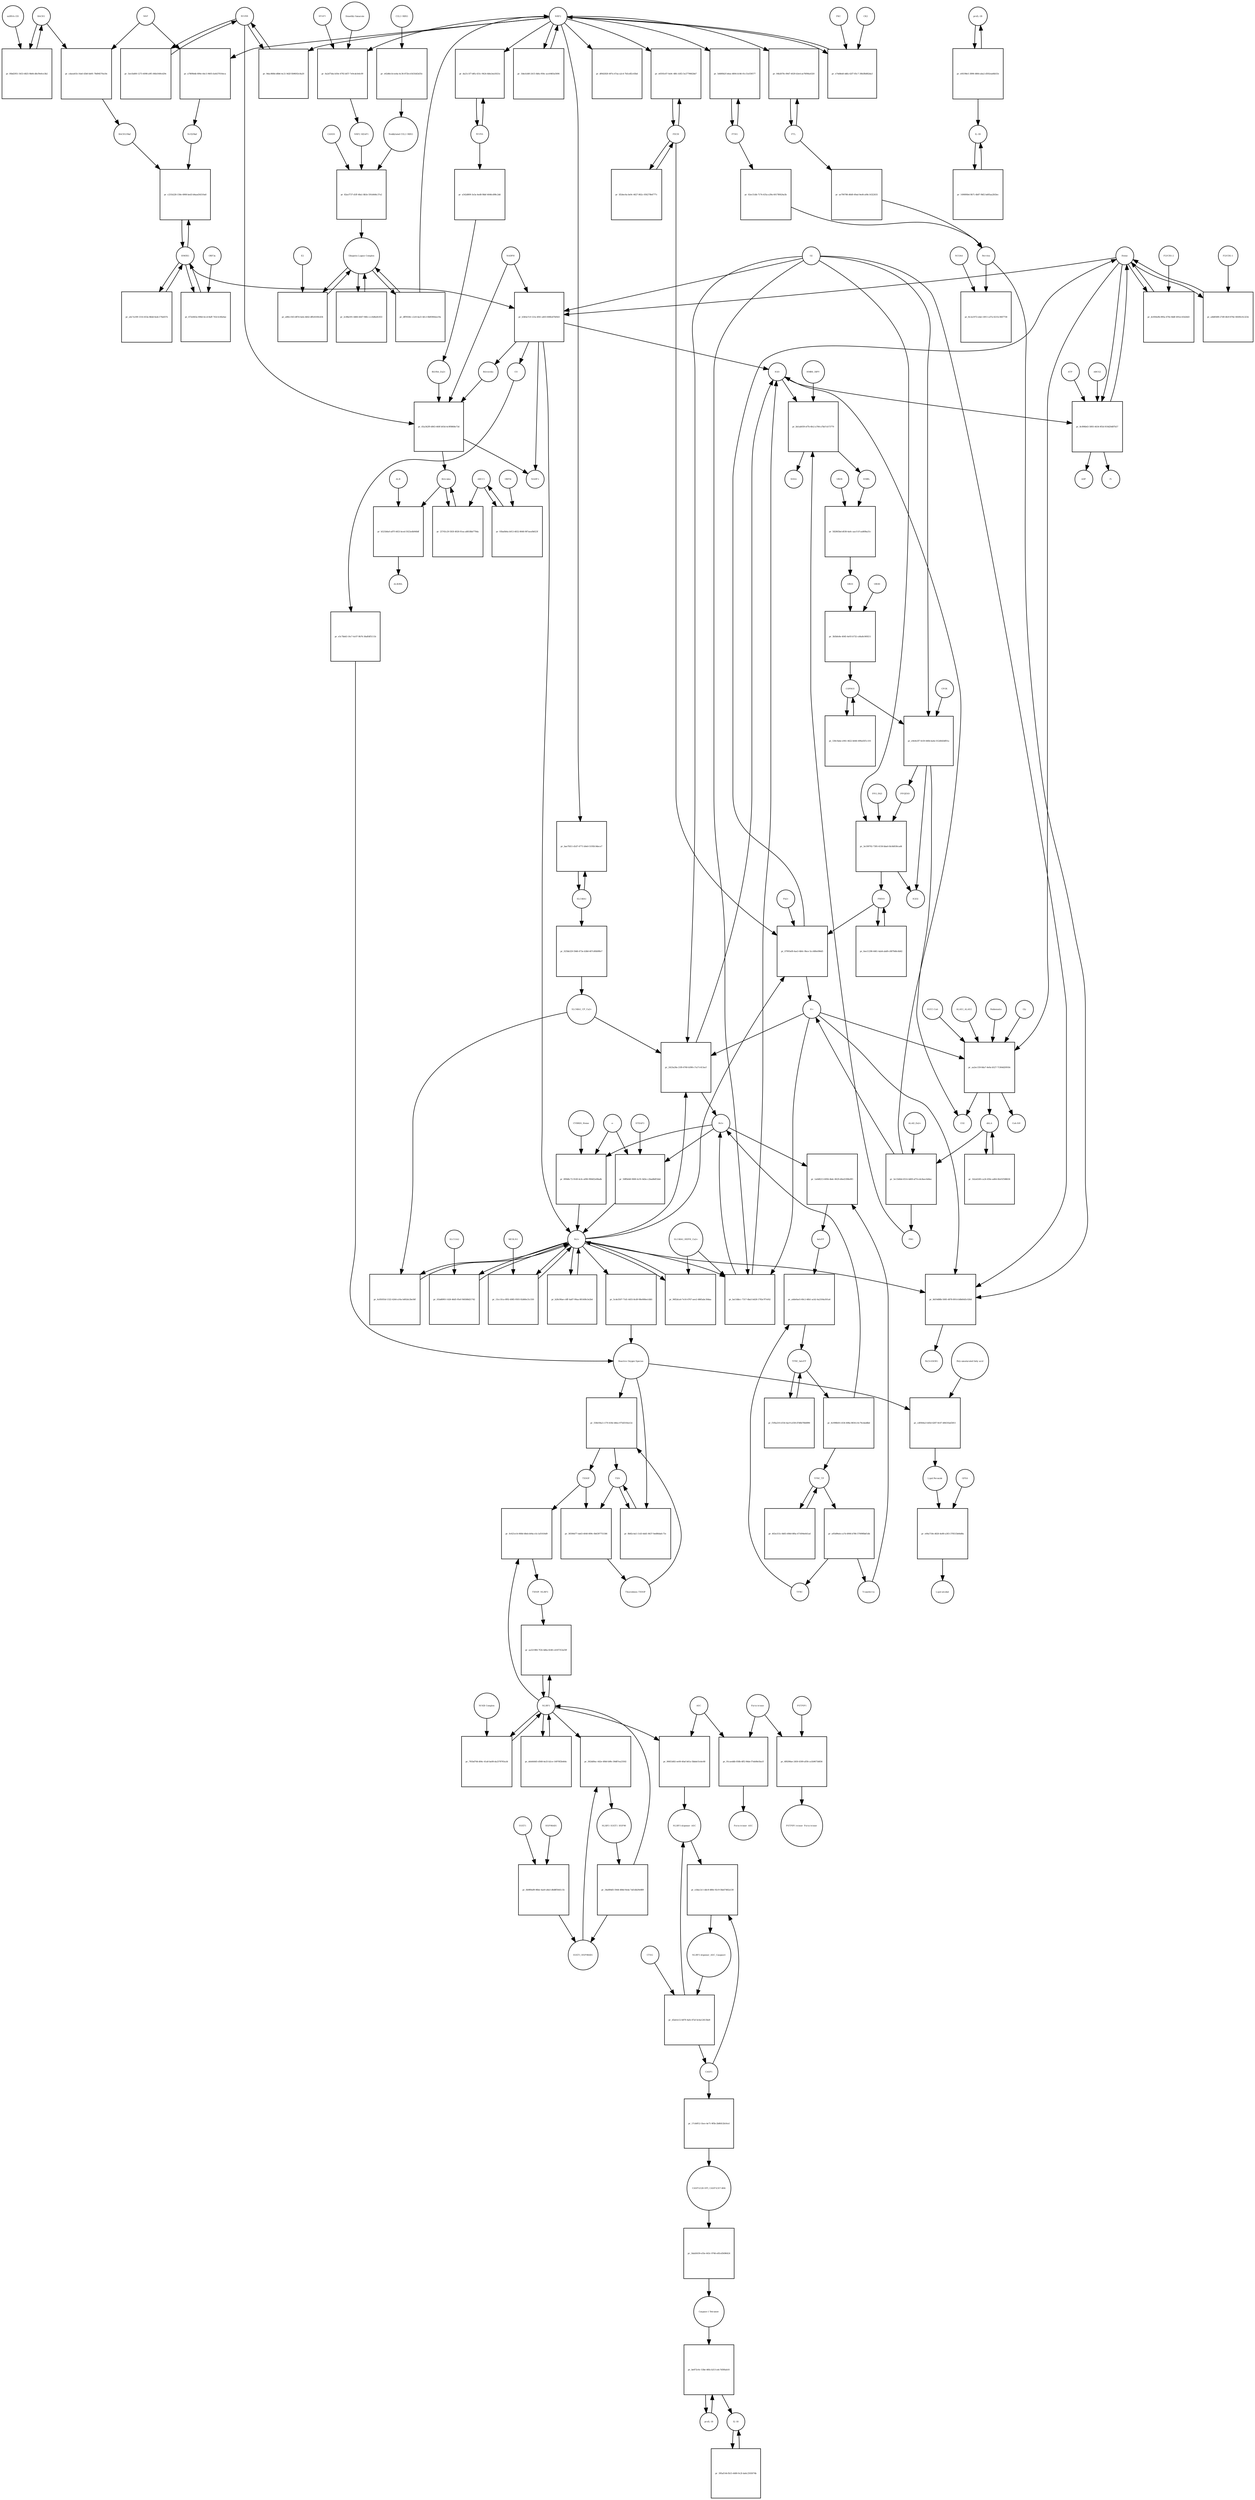 strict digraph  {
Heme [annotation="urn_miriam_obo.chebi_CHEBI%3A30413", bipartite=0, cls="simple chemical", fontsize=4, label=Heme, shape=circle];
"pr_b3b5a7c0-121a-4f41-a403-606fa67bf443" [annotation="", bipartite=1, cls=process, fontsize=4, label="pr_b3b5a7c0-121a-4f41-a403-606fa67bf443", shape=square];
Biliverdin [annotation="urn_miriam_obo.chebi_CHEBI%3A17033", bipartite=0, cls="simple chemical", fontsize=4, label=Biliverdin, shape=circle];
HMOX1 [annotation="", bipartite=0, cls=macromolecule, fontsize=4, label=HMOX1, shape=circle];
O2 [annotation="urn_miriam_obo.chebi_CHEBI%3A15379", bipartite=0, cls="simple chemical", fontsize=4, label=O2, shape=circle];
NADPH [annotation="urn_miriam_obo.chebi_CHEBI%3A16474", bipartite=0, cls="simple chemical", fontsize=4, label=NADPH, shape=circle];
H2O [annotation="urn_miriam_obo.chebi_CHEBI%3A15377", bipartite=0, cls="simple chemical", fontsize=4, label=H2O, shape=circle];
"Fe2+" [annotation="urn_miriam_obo.chebi_CHEBI%3A29033", bipartite=0, cls="simple chemical", fontsize=4, label="Fe2+", shape=circle];
"NADP+" [annotation="urn_miriam_obo.chebi_CHEBI%3A18009", bipartite=0, cls="simple chemical", fontsize=4, label="NADP+", shape=circle];
CO [annotation="urn_miriam_obo.chebi_CHEBI%3A17245", bipartite=0, cls="simple chemical", fontsize=4, label=CO, shape=circle];
"pr_dc850a9b-895a-470e-8ddf-491ec41b2b43" [annotation="", bipartite=1, cls=process, fontsize=4, label="pr_dc850a9b-895a-470e-8ddf-491ec41b2b43", shape=square];
"FLVCR1-2" [annotation=urn_miriam_uniprot_Q9Y5Y0, bipartite=0, cls=macromolecule, fontsize=4, label="FLVCR1-2", shape=circle];
"pr_65a342f9-d063-460f-b93d-4c9f0868e73d" [annotation="", bipartite=1, cls=process, fontsize=4, label="pr_65a342f9-d063-460f-b93d-4c9f0868e73d", shape=square];
Bilirubin [annotation="urn_miriam_obo.chebi_CHEBI%3A16990", bipartite=0, cls="simple chemical", fontsize=4, label=Bilirubin, shape=circle];
BLVRB [annotation=urn_miriam_uniprot_P30043, bipartite=0, cls=macromolecule, fontsize=4, label=BLVRB, shape=circle];
"BLVRA_Zn2+" [annotation="urn_miriam_obo.chebi_CHEBI%3A29805|urn_miriam_uniprot_P53004", bipartite=0, cls=complex, fontsize=4, label="BLVRA_Zn2+", shape=circle];
"pr_25745c29-583f-4928-91ea-a8818bb779da" [annotation="", bipartite=1, cls=process, fontsize=4, label="pr_25745c29-583f-4928-91ea-a8818bb779da", shape=square];
ABCC1 [annotation="", bipartite=0, cls=macromolecule, fontsize=4, label=ABCC1, shape=circle];
"pr_b521b8a0-a87f-4453-bced-5023a4b948df" [annotation="", bipartite=1, cls=process, fontsize=4, label="pr_b521b8a0-a87f-4453-bced-5023a4b948df", shape=square];
ALB [annotation=urn_miriam_uniprot_P02768, bipartite=0, cls=macromolecule, fontsize=4, label=ALB, shape=circle];
"ALB/BIL" [annotation="urn_miriam_uniprot_P02768|urn_miriam_obo.chebi_CHEBI%3A16990", bipartite=0, cls=complex, fontsize=4, label="ALB/BIL", shape=circle];
NRF2 [annotation="", bipartite=0, cls=macromolecule, fontsize=4, label=NRF2, shape=circle];
"pr_a7809b4b-690e-44c5-9405-fa4437016eca" [annotation="", bipartite=1, cls=process, fontsize=4, label="pr_a7809b4b-690e-44c5-9405-fa4437016eca", shape=square];
MAF [annotation=urn_miriam_uniprot_O75444, bipartite=0, cls=macromolecule, fontsize=4, label=MAF, shape=circle];
"Nrf2/Maf" [annotation="", bipartite=0, cls=complex, fontsize=4, label="Nrf2/Maf", shape=circle];
"pr_cdaea61b-16a6-43b0-bb91-78d94570a18c" [annotation="", bipartite=1, cls=process, fontsize=4, label="pr_cdaea61b-16a6-43b0-bb91-78d94570a18c", shape=square];
BACH1 [annotation=urn_miriam_uniprot_O14867, bipartite=0, cls=macromolecule, fontsize=4, label=BACH1, shape=circle];
"BACH1/Maf" [annotation="", bipartite=0, cls=complex, fontsize=4, label="BACH1/Maf", shape=circle];
"pr_f6bd2951-5453-4825-9b84-d8cf9e0ce3b2" [annotation="", bipartite=1, cls=process, fontsize=4, label="pr_f6bd2951-5453-4825-9b84-d8cf9e0ce3b2", shape=square];
"miRNA-155" [annotation=urn_miriam_ncbigene_406947, bipartite=0, cls="nucleic acid feature", fontsize=4, label="miRNA-155", shape=circle];
"pr_c231b228-158e-4908-bed3-b6aad34310a8" [annotation="", bipartite=1, cls=process, fontsize=4, label="pr_c231b228-158e-4908-bed3-b6aad34310a8", shape=square];
PRIN9 [annotation="urn_miriam_obo.chebi_CHEBI%3A15430", bipartite=0, cls="simple chemical", fontsize=4, label=PRIN9, shape=circle];
"pr_07993ef8-4ae3-4b0c-9bce-5cc480e096d5" [annotation="", bipartite=1, cls=process, fontsize=4, label="pr_07993ef8-4ae3-4b0c-9bce-5cc480e096d5", shape=square];
FECH [annotation=urn_miriam_uniprot_P22830, bipartite=0, cls=macromolecule, fontsize=4, label=FECH, shape=circle];
"Pb2+" [annotation="urn_miriam_obo.chebi_CHEBI%3A27889", bipartite=0, cls="simple chemical", fontsize=4, label="Pb2+", shape=circle];
"H+" [annotation="urn_miriam_obo.chebi_CHEBI%3A15378", bipartite=0, cls="simple chemical", fontsize=4, label="H+", shape=circle];
"SUCC-CoA" [annotation="urn_miriam_obo.chebi_CHEBI%3A57292", bipartite=0, cls="simple chemical", fontsize=4, label="SUCC-CoA", shape=circle];
"pr_aa2ec159-8da7-4e0a-b527-71364d20918c" [annotation="", bipartite=1, cls=process, fontsize=4, label="pr_aa2ec159-8da7-4e0a-b527-71364d20918c", shape=square];
dALA [annotation="urn_miriam_obo.chebi_CHEBI%3A356416", bipartite=0, cls="simple chemical", fontsize=4, label=dALA, shape=circle];
ALAS1_ALAS2 [annotation="urn_miriam_uniprot_P13196|urn_miriam_uniprot_P22557", bipartite=0, cls=complex, fontsize=4, label=ALAS1_ALAS2, shape=circle];
Panhematin [annotation="urn_miriam_obo.chebi_CHEBI%3A50385", bipartite=0, cls="simple chemical", fontsize=4, label=Panhematin, shape=circle];
Gly [annotation="urn_miriam_obo.chebi_CHEBI%3A57305", bipartite=0, cls="simple chemical", fontsize=4, label=Gly, shape=circle];
"CoA-SH" [annotation="urn_miriam_obo.chebi_CHEBI%3A15346", bipartite=0, cls="simple chemical", fontsize=4, label="CoA-SH", shape=circle];
CO2 [annotation="urn_miriam_obo.chebi_CHEBI%3A16526", bipartite=0, cls="simple chemical", fontsize=4, label=CO2, shape=circle];
"pr_6a2d75da-b50e-4792-bf57-7e9cdcfe6c09" [annotation="", bipartite=1, cls=process, fontsize=4, label="pr_6a2d75da-b50e-4792-bf57-7e9cdcfe6c09", shape=square];
KEAP1 [annotation=urn_miriam_uniprot_Q14145, bipartite=0, cls=macromolecule, fontsize=4, label=KEAP1, shape=circle];
NRF2_KEAP1 [annotation="urn_miriam_uniprot_Q14145|urn_miriam_uniprot_Q16236", bipartite=0, cls=complex, fontsize=4, label=NRF2_KEAP1, shape=circle];
"Dimethly fumarate" [annotation="urn_miriam_obo.chebi_CHEBI%3A76004", bipartite=0, cls="simple chemical", fontsize=4, label="Dimethly fumarate", shape=circle];
"Ubiquitin Ligase Complex" [annotation="urn_miriam_uniprot_Q14145|urn_miriam_uniprot_Q15843|urn_miriam_uniprot_Q13618|urn_miriam_uniprot_P62877|urn_miriam_uniprot_Q16236|urn_miriam_uniprot_P0CG48|urn_miriam_pubmed_19940261|urn_miriam_interpro_IPR000608", bipartite=0, cls=complex, fontsize=4, label="Ubiquitin Ligase Complex", shape=circle];
"pr_2c88a591-4466-4447-94fe-ccc6d6a9c653" [annotation="", bipartite=1, cls=process, fontsize=4, label="pr_2c88a591-4466-4447-94fe-ccc6d6a9c653", shape=square];
"pr_3e11b6b4-6514-4d69-af74-e4c8aec6d4ec" [annotation="", bipartite=1, cls=process, fontsize=4, label="pr_3e11b6b4-6514-4d69-af74-e4c8aec6d4ec", shape=square];
PBG [annotation="urn_miriam_obo.chebi_CHEBI%3A58126", bipartite=0, cls="simple chemical", fontsize=4, label=PBG, shape=circle];
"ALAD_Zn2+" [annotation="urn_miriam_uniprot_P13716|urn_miriam_obo.chebi_CHEBI%3A29105", bipartite=0, cls=complex, fontsize=4, label="ALAD_Zn2+", shape=circle];
"pr_bb1ab939-ef7b-4fe2-a784-a7bb7cb73779" [annotation="", bipartite=1, cls=process, fontsize=4, label="pr_bb1ab939-ef7b-4fe2-a784-a7bb7cb73779", shape=square];
HMBL [annotation="urn_miriam_obo.chebi_CHEBI%3A57845", bipartite=0, cls="simple chemical", fontsize=4, label=HMBL, shape=circle];
HMBS_DIPY [annotation="urn_miriam_obo.chebi_CHEBI%3A36319|urn_miriam_uniprot_P08397", bipartite=0, cls=complex, fontsize=4, label=HMBS_DIPY, shape=circle];
"NH4+" [annotation="urn_miriam_obo.chebi_CHEBI%3A28938", bipartite=0, cls="simple chemical", fontsize=4, label="NH4+", shape=circle];
"pr_582865bd-d038-4a0c-aacf-b7cad49ba31c" [annotation="", bipartite=1, cls=process, fontsize=4, label="pr_582865bd-d038-4a0c-aacf-b7cad49ba31c", shape=square];
URO3 [annotation="urn_miriam_obo.chebi_CHEBI%3A15437", bipartite=0, cls="simple chemical", fontsize=4, label=URO3, shape=circle];
UROS [annotation=urn_miriam_uniprot_P10746, bipartite=0, cls=macromolecule, fontsize=4, label=UROS, shape=circle];
"pr_3b5bfe8e-4045-4e93-b732-cd4a8c069211" [annotation="", bipartite=1, cls=process, fontsize=4, label="pr_3b5bfe8e-4045-4e93-b732-cd4a8c069211", shape=square];
COPRO3 [annotation="urn_miriam_obo.chebi_CHEBI%3A15439", bipartite=0, cls="simple chemical", fontsize=4, label=COPRO3, shape=circle];
UROD [annotation=urn_miriam_uniprot_P06132, bipartite=0, cls=macromolecule, fontsize=4, label=UROD, shape=circle];
"pr_e9e0e3f7-fe59-440b-ba4e-012d0d3df01a" [annotation="", bipartite=1, cls=process, fontsize=4, label="pr_e9e0e3f7-fe59-440b-ba4e-012d0d3df01a", shape=square];
PPGEN9 [annotation="urn_miriam_obo.chebi_CHEBI%3A15435", bipartite=0, cls="simple chemical", fontsize=4, label=PPGEN9, shape=circle];
CPOX [annotation=urn_miriam_uniprot_P36551, bipartite=0, cls=macromolecule, fontsize=4, label=CPOX, shape=circle];
H2O2 [annotation="urn_miriam_obo.chebi_CHEBI%3A16240", bipartite=0, cls="simple chemical", fontsize=4, label=H2O2, shape=circle];
"pr_3e199792-7395-4158-bba6-fdc8d030cad4" [annotation="", bipartite=1, cls=process, fontsize=4, label="pr_3e199792-7395-4158-bba6-fdc8d030cad4", shape=square];
PPO_FAD [annotation="urn_miriam_obo.chebi_CHEBI%3A16238|urn_miriam_uniprot_P50336", bipartite=0, cls=complex, fontsize=4, label=PPO_FAD, shape=circle];
"pr_1bbcb3d0-2415-4bfa-956c-ace0483a5006" [annotation="", bipartite=1, cls=process, fontsize=4, label="pr_1bbcb3d0-2415-4bfa-956c-ace0483a5006", shape=square];
"pr_1b2a6249-ca24-450e-ad64-6fa01f588636" [annotation="", bipartite=1, cls="uncertain process", fontsize=4, label="pr_1b2a6249-ca24-450e-ad64-6fa01f588636", shape=square];
"pr_530c9abe-e941-4622-b646-499a45f1c101" [annotation="", bipartite=1, cls="uncertain process", fontsize=4, label="pr_530c9abe-e941-4622-b646-499a45f1c101", shape=square];
"pr_6ee11298-4461-4ab4-abd9-c8879d6c4b82" [annotation="", bipartite=1, cls="uncertain process", fontsize=4, label="pr_6ee11298-4461-4ab4-abd9-c8879d6c4b82", shape=square];
"Poly-unsaturated fatty acid" [annotation="urn_miriam_obo.chebi_CHEBI%3A26208", bipartite=0, cls="simple chemical", fontsize=4, label="Poly-unsaturated fatty acid", shape=circle];
"pr_cd0564a3-b45d-4287-8c67-d8431baf2811" [annotation="", bipartite=1, cls=process, fontsize=4, label="pr_cd0564a3-b45d-4287-8c67-d8431baf2811", shape=square];
"Lipid Peroxide" [annotation="urn_miriam_obo.chebi_CHEBI%3A61051", bipartite=0, cls="simple chemical", fontsize=4, label="Lipid Peroxide", shape=circle];
"Reactive Oxygen Species" [annotation="urn_miriam_obo.chebi_CHEBI%3A26523", bipartite=0, cls="simple chemical", fontsize=4, label="Reactive Oxygen Species", shape=circle];
"pr_8d19d88b-5085-4878-8914-b0b60d3c026d" [annotation="", bipartite=1, cls=process, fontsize=4, label="pr_8d19d88b-5085-4878-8914-b0b60d3c026d", shape=square];
"Fe(3+)O(OH)" [annotation="urn_miriam_obo.chebi_CHEBI%3A78619", bipartite=0, cls="simple chemical", fontsize=4, label="Fe(3+)O(OH)", shape=circle];
Ferritin [annotation=urn_miriam_uniprot_P02794, bipartite=0, cls=complex, fontsize=4, label=Ferritin, shape=circle];
"pr_6c85055d-1322-4244-a16a-b492dc2be56f" [annotation="", bipartite=1, cls=process, fontsize=4, label="pr_6c85055d-1322-4244-a16a-b492dc2be56f", shape=square];
"SLC40A1_CP_Cu2+" [annotation="urn_miriam_uniprot_P00450|urn_miriam_uniprot_Q9NP59|urn_miriam_obo.chebi_CHEBI%3A29036", bipartite=0, cls=complex, fontsize=4, label="SLC40A1_CP_Cu2+", shape=circle];
"pr_2423a28a-21f8-4760-b398-c7a17c413acf" [annotation="", bipartite=1, cls=process, fontsize=4, label="pr_2423a28a-21f8-4760-b398-c7a17c413acf", shape=square];
"Fe3+" [annotation="urn_miriam_obo.chebi_CHEBI%3A29034", bipartite=0, cls="simple chemical", fontsize=4, label="Fe3+", shape=circle];
SLC40A1 [annotation=urn_miriam_ncbigene_30061, bipartite=0, cls="nucleic acid feature", fontsize=4, label=SLC40A1, shape=circle];
"pr_bae7fd11-d1d7-4771-b0e0-5195fc9dece7" [annotation="", bipartite=1, cls=process, fontsize=4, label="pr_bae7fd11-d1d7-4771-b0e0-5195fc9dece7", shape=square];
FTH1 [annotation=urn_miriam_ncbigene_2495, bipartite=0, cls="nucleic acid feature", fontsize=4, label=FTH1, shape=circle];
"pr_5d480b2f-b4ea-4804-b146-01c51ef30577" [annotation="", bipartite=1, cls=process, fontsize=4, label="pr_5d480b2f-b4ea-4804-b146-01c51ef30577", shape=square];
FTL [annotation=urn_miriam_ncbigene_2512, bipartite=0, cls="nucleic acid feature", fontsize=4, label=FTL, shape=circle];
"pr_04b267fe-09d7-4029-b3e4-ae76f06a4320" [annotation="", bipartite=1, cls=process, fontsize=4, label="pr_04b267fe-09d7-4029-b3e4-ae76f06a4320", shape=square];
"pr_02ec51db-7174-435a-a39a-60178f424a5b" [annotation="", bipartite=1, cls=process, fontsize=4, label="pr_02ec51db-7174-435a-a39a-60178f424a5b", shape=square];
"pr_ae790786-d6d0-49ad-9ed4-a08c14322631" [annotation="", bipartite=1, cls=process, fontsize=4, label="pr_ae790786-d6d0-49ad-9ed4-a08c14322631", shape=square];
"pr_e6593c87-0a9c-48fc-b5f2-5e2779662bb7" [annotation="", bipartite=1, cls=process, fontsize=4, label="pr_e6593c87-0a9c-48fc-b5f2-5e2779662bb7", shape=square];
"pr_3f2dec6a-be9c-4627-862c-056279b4777c" [annotation="", bipartite=1, cls=process, fontsize=4, label="pr_3f2dec6a-be9c-4627-862c-056279b4777c", shape=square];
"pr_a4c7a109-1314-453a-8b4d-6a4c170a837e" [annotation="", bipartite=1, cls=process, fontsize=4, label="pr_a4c7a109-1314-453a-8b4d-6a4c170a837e", shape=square];
BLVRA [annotation=urn_miriam_ncbigene_644, bipartite=0, cls="nucleic acid feature", fontsize=4, label=BLVRA, shape=circle];
"pr_da21c1f7-bffa-431c-9424-4bfa3ea5021e" [annotation="", bipartite=1, cls=process, fontsize=4, label="pr_da21c1f7-bffa-431c-9424-4bfa3ea5021e", shape=square];
"pr_9dac868d-d8b6-4c21-9d2f-fb96f43c8a20" [annotation="", bipartite=1, cls=process, fontsize=4, label="pr_9dac868d-d8b6-4c21-9d2f-fb96f43c8a20", shape=square];
"pr_5ee1bd00-1273-4098-a9f1-86b1049cd29c" [annotation="", bipartite=1, cls=process, fontsize=4, label="pr_5ee1bd00-1273-4098-a9f1-86b1049cd29c", shape=square];
"pr_a542d809-3e3a-4ed8-9bbf-4646cd98c2dd" [annotation="", bipartite=1, cls=process, fontsize=4, label="pr_a542d809-3e3a-4ed8-9bbf-4646cd98c2dd", shape=square];
"pr_025bb329-59d6-473e-b3b8-407c80b99fe7" [annotation="", bipartite=1, cls=process, fontsize=4, label="pr_025bb329-59d6-473e-b3b8-407c80b99fe7", shape=square];
"pr_8c2a1972-eda1-4911-a37a-6215c3667758" [annotation="", bipartite=1, cls=process, fontsize=4, label="pr_8c2a1972-eda1-4911-a37a-6215c3667758", shape=square];
NCOA4 [annotation=urn_miriam_uniprot_Q13772, bipartite=0, cls=macromolecule, fontsize=4, label=NCOA4, shape=circle];
"pr_899d6c72-9149-4cfe-a096-9964f2e88adb" [annotation="", bipartite=1, cls=process, fontsize=4, label="pr_899d6c72-9149-4cfe-a096-9964f2e88adb", shape=square];
CYBRD1_Heme [annotation="urn_miriam_uniprot_Q53TN4|urn_miriam_obo.chebi_CHEBI%3A30413", bipartite=0, cls=complex, fontsize=4, label=CYBRD1_Heme, shape=circle];
"e-" [annotation="urn_miriam_obo.chebi_CHEBI%3A10545", bipartite=0, cls="simple chemical", fontsize=4, label="e-", shape=circle];
"pr_01bd6993-1426-46d5-95ef-f46588d21742" [annotation="", bipartite=1, cls=process, fontsize=4, label="pr_01bd6993-1426-46d5-95ef-f46588d21742", shape=square];
SLC11A2 [annotation=urn_miriam_uniprot_P49281, bipartite=0, cls=macromolecule, fontsize=4, label=SLC11A2, shape=circle];
"pr_e06a718e-d626-4e80-a303-378515b64d8a" [annotation="", bipartite=1, cls=process, fontsize=4, label="pr_e06a718e-d626-4e80-a303-378515b64d8a", shape=square];
"Lipid alcohol" [annotation="urn_miriam_obo.chebi_CHEBI%3A24026", bipartite=0, cls="simple chemical", fontsize=4, label="Lipid alcohol", shape=circle];
GPX4 [annotation=urn_miriam_uniprot_P36969, bipartite=0, cls=macromolecule, fontsize=4, label=GPX4, shape=circle];
"pr_672e663a-006d-4ccd-8aff-743c5c6fa0ae" [annotation="", bipartite=1, cls=process, fontsize=4, label="pr_672e663a-006d-4ccd-8aff-743c5c6fa0ae", shape=square];
ORF3a [annotation="urn_miriam_uniprot_P0DTC3|urn_miriam_taxonomy_2697049", bipartite=0, cls=macromolecule, fontsize=4, label=ORF3a, shape=circle];
"pr_5cde3507-71d1-4455-8cd9-98e008ee1db5" [annotation="", bipartite=1, cls=process, fontsize=4, label="pr_5cde3507-71d1-4455-8cd9-98e008ee1db5", shape=square];
"pr_93ba0b6a-b013-4832-8648-987aea0b023f" [annotation="", bipartite=1, cls=process, fontsize=4, label="pr_93ba0b6a-b013-4832-8648-987aea0b023f", shape=square];
ORF9c [annotation=urn_miriam_taxonomy_2697049, bipartite=0, cls=macromolecule, fontsize=4, label=ORF9c, shape=circle];
CUL3_RBX1 [annotation="urn_miriam_uniprot_Q13618|urn_miriam_uniprot_P62877", bipartite=0, cls=complex, fontsize=4, label=CUL3_RBX1, shape=circle];
"pr_e62d6e1d-ee4a-4c36-872b-e5431bf2d35c" [annotation="", bipartite=1, cls=process, fontsize=4, label="pr_e62d6e1d-ee4a-4c36-872b-e5431bf2d35c", shape=square];
"Neddylated CUL3_RBX1" [annotation="urn_miriam_uniprot_Q15843|urn_miriam_uniprot_Q13618|urn_miriam_uniprot_P62877", bipartite=0, cls=complex, fontsize=4, label="Neddylated CUL3_RBX1", shape=circle];
"pr_df642820-497a-47aa-a2c4-7b5cdf2c45bd" [annotation="", bipartite=1, cls=process, fontsize=4, label="pr_df642820-497a-47aa-a2c4-7b5cdf2c45bd", shape=square];
"pr_82acf737-d1ff-48a1-8b5e-591d446c37e2" [annotation="", bipartite=1, cls=process, fontsize=4, label="pr_82acf737-d1ff-48a1-8b5e-591d446c37e2", shape=square];
CAND1 [annotation=urn_miriam_uniprot_Q86VP6, bipartite=0, cls=macromolecule, fontsize=4, label=CAND1, shape=circle];
E2 [annotation=urn_miriam_interpro_IPR000608, bipartite=0, cls=macromolecule, fontsize=4, label=E2, shape=circle];
"pr_a88cc563-d87d-4afa-b642-dffe6169cd34" [annotation="", bipartite=1, cls=process, fontsize=4, label="pr_a88cc563-d87d-4afa-b642-dffe6169cd34", shape=square];
"pr_e74d8ebf-ddfa-42f7-85c7-30b3fb882da3" [annotation="", bipartite=1, cls=process, fontsize=4, label="pr_e74d8ebf-ddfa-42f7-85c7-30b3fb882da3", shape=square];
PKC [annotation="urn_miriam_pubmed_12198130|urn_miriam_interpro_IPR012233", bipartite=0, cls=macromolecule, fontsize=4, label=PKC, shape=circle];
CK2 [annotation="", bipartite=0, cls=macromolecule, fontsize=4, label=CK2, shape=circle];
"pr_a4b856f6-27d9-4fe9-876e-04585c0c223e" [annotation="", bipartite=1, cls=process, fontsize=4, label="pr_a4b856f6-27d9-4fe9-876e-04585c0c223e", shape=square];
"FLVCR1-1" [annotation=urn_miriam_uniprot_Q9Y5Y0, bipartite=0, cls=macromolecule, fontsize=4, label="FLVCR1-1", shape=circle];
"pr_8c896b43-5893-4434-9f3d-919d29d87b57" [annotation="", bipartite=1, cls=process, fontsize=4, label="pr_8c896b43-5893-4434-9f3d-919d29d87b57", shape=square];
ABCG2 [annotation=urn_miriam_uniprot_Q9UNQ0, bipartite=0, cls="macromolecule multimer", fontsize=4, label=ABCG2, shape=circle];
ATP [annotation="urn_miriam_obo.chebi_CHEBI%3A30616", bipartite=0, cls="simple chemical", fontsize=4, label=ATP, shape=circle];
Pi [annotation="urn_miriam_obo.chebi_CHEBI%3A18367", bipartite=0, cls="simple chemical", fontsize=4, label=Pi, shape=circle];
ADP [annotation="urn_miriam_obo.chebi_CHEBI%3A456216", bipartite=0, cls="simple chemical", fontsize=4, label=ADP, shape=circle];
"pr_90f2dca4-7e16-4767-aee2-4865abc30daa" [annotation="", bipartite=1, cls=process, fontsize=4, label="pr_90f2dca4-7e16-4767-aee2-4865abc30daa", shape=square];
"SLC40A1_HEPH_Cu2+" [annotation="urn_miriam_uniprot_Q9BQS7|urn_miriam_uniprot_Q9NP59|urn_miriam_obo.chebi_CHEBI%3A28694", bipartite=0, cls=complex, fontsize=4, label="SLC40A1_HEPH_Cu2+", shape=circle];
"pr_ba13dbcc-7317-4ba5-b428-1792e7f7ef42" [annotation="", bipartite=1, cls=process, fontsize=4, label="pr_ba13dbcc-7317-4ba5-b428-1792e7f7ef42", shape=square];
"pr_1a0d8213-6094-4bdc-8629-d0ed3398e9f3" [annotation="", bipartite=1, cls=process, fontsize=4, label="pr_1a0d8213-6094-4bdc-8629-d0ed3398e9f3", shape=square];
Transferrin [annotation=urn_miriam_uniprot_P02787, bipartite=0, cls=macromolecule, fontsize=4, label=Transferrin, shape=circle];
holoTF [annotation="urn_miriam_uniprot_P02787|urn_miriam_obo.chebi_CHEBI%3A29034", bipartite=0, cls=complex, fontsize=4, label=holoTF, shape=circle];
TFRC [annotation=urn_miriam_uniprot_P02786, bipartite=0, cls="macromolecule multimer", fontsize=4, label=TFRC, shape=circle];
"pr_a4de0ae5-60c2-46b1-acb2-4a2104a501a6" [annotation="", bipartite=1, cls=process, fontsize=4, label="pr_a4de0ae5-60c2-46b1-acb2-4a2104a501a6", shape=square];
TFRC_holoTF [annotation="urn_miriam_uniprot_P02787|urn_miriam_obo.chebi_CHEBI%3A29034|urn_miriam_uniprot_P02786", bipartite=0, cls=complex, fontsize=4, label=TFRC_holoTF, shape=circle];
"pr_f1f6a210-e554-4ac9-a558-d7d6b70b6896" [annotation="", bipartite=1, cls=process, fontsize=4, label="pr_f1f6a210-e554-4ac9-a558-d7d6b70b6896", shape=square];
"pr_6c098b50-c634-408a-8834-e5c76cdaddbd" [annotation="", bipartite=1, cls=process, fontsize=4, label="pr_6c098b50-c634-408a-8834-e5c76cdaddbd", shape=square];
TFRC_TF [annotation="urn_miriam_uniprot_P02787|urn_miriam_uniprot_P02786", bipartite=0, cls=complex, fontsize=4, label=TFRC_TF, shape=circle];
"pr_50ffb0d0-9000-4c91-8d3e-c2bad8df1bb4" [annotation="", bipartite=1, cls=process, fontsize=4, label="pr_50ffb0d0-9000-4c91-8d3e-c2bad8df1bb4", shape=square];
STEAP3 [annotation=urn_miriam_uniprot_Q658P3, bipartite=0, cls=macromolecule, fontsize=4, label=STEAP3, shape=circle];
"pr_15cc1fca-0f92-4985-9593-92d60e31c550" [annotation="", bipartite=1, cls=process, fontsize=4, label="pr_15cc1fca-0f92-4985-9593-92d60e31c550", shape=square];
MCOLN1 [annotation=urn_miriam_uniprot_Q9GZU1, bipartite=0, cls=macromolecule, fontsize=4, label=MCOLN1, shape=circle];
"pr_b28c90ae-c6ff-4a87-99aa-80140fe3e2b4" [annotation="", bipartite=1, cls=process, fontsize=4, label="pr_b28c90ae-c6ff-4a87-99aa-80140fe3e2b4", shape=square];
"pr_402e315c-8d03-49b0-8f6a-471694e641ad" [annotation="", bipartite=1, cls=process, fontsize=4, label="pr_402e315c-8d03-49b0-8f6a-471694e641ad", shape=square];
"pr_a95d96eb-ca7d-4906-b786-57009fbbf1db" [annotation="", bipartite=1, cls=process, fontsize=4, label="pr_a95d96eb-ca7d-4906-b786-57009fbbf1db", shape=square];
"pr_dff9558c-c2c8-4a21-bfc2-0b85964ea19a" [annotation="", bipartite=1, cls=process, fontsize=4, label="pr_dff9558c-c2c8-4a21-bfc2-0b85964ea19a", shape=square];
Thioredoxin_TXNIP [annotation="urn_miriam_uniprot_P10599|urn_miriam_uniprot_Q9H3M7", bipartite=0, cls=complex, fontsize=4, label=Thioredoxin_TXNIP, shape=circle];
"pr_558e59a2-c170-418e-b8ea-075d310ea12c" [annotation="", bipartite=1, cls=process, fontsize=4, label="pr_558e59a2-c170-418e-b8ea-075d310ea12c", shape=square];
TXNIP [annotation=urn_miriam_uniprot_Q9H3M7, bipartite=0, cls=macromolecule, fontsize=4, label=TXNIP, shape=circle];
TXN [annotation=urn_miriam_uniprot_P10599, bipartite=0, cls=macromolecule, fontsize=4, label=TXN, shape=circle];
NLRP3 [annotation=urn_miriam_uniprot_Q96P20, bipartite=0, cls=macromolecule, fontsize=4, label=NLRP3, shape=circle];
"pr_781bd70d-d04c-41a8-ba08-da2378765a3d" [annotation="", bipartite=1, cls=process, fontsize=4, label="pr_781bd70d-d04c-41a8-ba08-da2378765a3d", shape=square];
"Nf-KB Complex" [annotation="urn_miriam_uniprot_P19838|urn_miriam_uniprot_Q04206|urn_miriam_uniprot_Q00653", bipartite=0, cls=complex, fontsize=4, label="Nf-KB Complex", shape=circle];
"pr_deb44445-d568-4e25-b2ce-14970f2b444c" [annotation="", bipartite=1, cls=process, fontsize=4, label="pr_deb44445-d568-4e25-b2ce-14970f2b444c", shape=square];
"pr_8b82c4a5-11d3-4dd1-8437-9a686dafc73c" [annotation="", bipartite=1, cls=process, fontsize=4, label="pr_8b82c4a5-11d3-4dd1-8437-9a686dafc73c", shape=square];
"pr_36506d77-da63-4040-809c-0b6397751586" [annotation="", bipartite=1, cls=process, fontsize=4, label="pr_36506d77-da63-4040-809c-0b6397751586", shape=square];
HSP90AB1 [annotation=urn_miriam_uniprot_P08238, bipartite=0, cls=macromolecule, fontsize=4, label=HSP90AB1, shape=circle];
"pr_6b989a89-86be-4ae0-a8a5-d6d8f50d1c1b" [annotation="", bipartite=1, cls=process, fontsize=4, label="pr_6b989a89-86be-4ae0-a8a5-d6d8f50d1c1b", shape=square];
SUGT1 [annotation=urn_miriam_uniprot_Q9Y2Z0, bipartite=0, cls=macromolecule, fontsize=4, label=SUGT1, shape=circle];
SUGT1_HSP90AB1 [annotation="urn_miriam_uniprot_P08238|urn_miriam_uniprot_Q9Y2Z0", bipartite=0, cls=complex, fontsize=4, label=SUGT1_HSP90AB1, shape=circle];
"pr_362dd9ac-442e-49b0-b9fe-39d87ea23502" [annotation="", bipartite=1, cls=process, fontsize=4, label="pr_362dd9ac-442e-49b0-b9fe-39d87ea23502", shape=square];
NLRP3_SUGT1_HSP90 [annotation="urn_miriam_uniprot_P08238|urn_miriam_uniprot_Q96P20|urn_miriam_uniprot_Q9Y2Z0", bipartite=0, cls=complex, fontsize=4, label=NLRP3_SUGT1_HSP90, shape=circle];
"pr_0c621e14-068d-48eb-b04a-e5c1af1616d9" [annotation="", bipartite=1, cls=process, fontsize=4, label="pr_0c621e14-068d-48eb-b04a-e5c1af1616d9", shape=square];
TXNIP_NLRP3 [annotation="urn_miriam_uniprot_Q9H3M7|urn_miriam_uniprot_Q96P20", bipartite=0, cls=complex, fontsize=4, label=TXNIP_NLRP3, shape=circle];
"pr_90653d02-ee00-40af-b61a-5bbde51ebc68" [annotation="", bipartite=1, cls=process, fontsize=4, label="pr_90653d02-ee00-40af-b61a-5bbde51ebc68", shape=square];
ASC [annotation=urn_miriam_uniprot_Q9ULZ3, bipartite=0, cls=macromolecule, fontsize=4, label=ASC, shape=circle];
"NLRP3 oligomer_ASC" [annotation="urn_miriam_uniprot_Q9ULZ3|urn_miriam_obo.chebi_CHEBI%3A36080", bipartite=0, cls=complex, fontsize=4, label="NLRP3 oligomer_ASC", shape=circle];
"pr_e3dac2c1-ddc8-480e-92c9-58a67482a130" [annotation="", bipartite=1, cls=process, fontsize=4, label="pr_e3dac2c1-ddc8-480e-92c9-58a67482a130", shape=square];
CASP1 [annotation=urn_miriam_uniprot_P29466, bipartite=0, cls=macromolecule, fontsize=4, label=CASP1, shape=circle];
"NLRP3 oligomer_ASC_Caspase1" [annotation="urn_miriam_uniprot_P29466|urn_miriam_uniprot_Q9ULZ3", bipartite=0, cls=complex, fontsize=4, label="NLRP3 oligomer_ASC_Caspase1", shape=circle];
"pr_91caeddb-058b-4ff2-96de-f7eb08e5ba1f" [annotation="", bipartite=1, cls=process, fontsize=4, label="pr_91caeddb-058b-4ff2-96de-f7eb08e5ba1f", shape=square];
"Pyrin trimer" [annotation=urn_miriam_uniprot_O15553, bipartite=0, cls=complex, fontsize=4, label="Pyrin trimer", shape=circle];
"Pyrin trimer_ASC" [annotation="urn_miriam_uniprot_O15553|urn_miriam_uniprot_Q9ULZ3", bipartite=0, cls=complex, fontsize=4, label="Pyrin trimer_ASC", shape=circle];
"pr_6f8298ae-2450-4309-af58-ca1b9673d656" [annotation="", bipartite=1, cls=process, fontsize=4, label="pr_6f8298ae-2450-4309-af58-ca1b9673d656", shape=square];
PSTPIP1 [annotation=urn_miriam_uniprot_O43586, bipartite=0, cls="macromolecule multimer", fontsize=4, label=PSTPIP1, shape=circle];
"PSTPIP1 trimer_Pyrin trimer" [annotation="urn_miriam_uniprot_O15553|urn_miriam_uniprot_O43586", bipartite=0, cls=complex, fontsize=4, label="PSTPIP1 trimer_Pyrin trimer", shape=circle];
"pr_d3ab1e12-b870-4afe-87af-bcba12613be8" [annotation="", bipartite=1, cls=process, fontsize=4, label="pr_d3ab1e12-b870-4afe-87af-bcba12613be8", shape=square];
CTSG [annotation=urn_miriam_uniprot_P08311, bipartite=0, cls=macromolecule, fontsize=4, label=CTSG, shape=circle];
"pr_17cb0f12-1bce-4e71-9f5b-2b8fd12b16cd" [annotation="", bipartite=1, cls=process, fontsize=4, label="pr_17cb0f12-1bce-4e71-9f5b-2b8fd12b16cd", shape=square];
"CASP1(120-197)_CASP1(317-404)" [annotation=urn_miriam_uniprot_P29466, bipartite=0, cls=complex, fontsize=4, label="CASP1(120-197)_CASP1(317-404)", shape=circle];
"pr_3dab5639-e55e-443c-9746-e85cd5696424" [annotation="", bipartite=1, cls=process, fontsize=4, label="pr_3dab5639-e55e-443c-9746-e85cd5696424", shape=square];
"Caspase-1 Tetramer" [annotation=urn_miriam_uniprot_P29466, bipartite=0, cls="complex multimer", fontsize=4, label="Caspase-1 Tetramer", shape=circle];
"proIL-1B" [annotation=urn_miriam_uniprot_P01584, bipartite=0, cls=macromolecule, fontsize=4, label="proIL-1B", shape=circle];
"pr_ef4198e5-3896-4864-aba2-d592ead4b51b" [annotation="", bipartite=1, cls=process, fontsize=4, label="pr_ef4198e5-3896-4864-aba2-d592ead4b51b", shape=square];
"IL-1B" [annotation=urn_miriam_uniprot_P01584, bipartite=0, cls=macromolecule, fontsize=4, label="IL-1B", shape=circle];
"pr_149690b4-9b71-4b87-9bf2-bd05aa2fd3ec" [annotation="", bipartite=1, cls="omitted process", fontsize=4, label="pr_149690b4-9b71-4b87-9bf2-bd05aa2fd3ec", shape=square];
"pr_aa321984-7f24-4d6a-8240-cd187353a59f" [annotation="", bipartite=1, cls=process, fontsize=4, label="pr_aa321984-7f24-4d6a-8240-cd187353a59f", shape=square];
"proIL-18" [annotation=urn_miriam_uniprot_Q14116, bipartite=0, cls=macromolecule, fontsize=4, label="proIL-18", shape=circle];
"pr_be872c6c-53be-46fa-b213-a4c7d5f6ab10" [annotation="", bipartite=1, cls=process, fontsize=4, label="pr_be872c6c-53be-46fa-b213-a4c7d5f6ab10", shape=square];
"IL-18" [annotation=urn_miriam_uniprot_Q14116, bipartite=0, cls=macromolecule, fontsize=4, label="IL-18", shape=circle];
"pr_395af144-fb15-4480-9c2f-da6c2503074b" [annotation="", bipartite=1, cls="omitted process", fontsize=4, label="pr_395af144-fb15-4480-9c2f-da6c2503074b", shape=square];
"pr_e5c7bb43-16c7-4c07-9b76-36affdf5111b" [annotation="", bipartite=1, cls=process, fontsize=4, label="pr_e5c7bb43-16c7-4c07-9b76-36affdf5111b", shape=square];
"pr_34a884d5-59d4-484d-9eda-7a61db29e889" [annotation="", bipartite=1, cls=process, fontsize=4, label="pr_34a884d5-59d4-484d-9eda-7a61db29e889", shape=square];
Heme -> "pr_b3b5a7c0-121a-4f41-a403-606fa67bf443"  [annotation="", interaction_type=consumption];
Heme -> "pr_dc850a9b-895a-470e-8ddf-491ec41b2b43"  [annotation="", interaction_type=consumption];
Heme -> "pr_aa2ec159-8da7-4e0a-b527-71364d20918c"  [annotation=urn_miriam_pubmed_25446301, interaction_type=inhibition];
Heme -> "pr_a4b856f6-27d9-4fe9-876e-04585c0c223e"  [annotation="", interaction_type=consumption];
Heme -> "pr_8c896b43-5893-4434-9f3d-919d29d87b57"  [annotation="", interaction_type=consumption];
"pr_b3b5a7c0-121a-4f41-a403-606fa67bf443" -> Biliverdin  [annotation="", interaction_type=production];
"pr_b3b5a7c0-121a-4f41-a403-606fa67bf443" -> H2O  [annotation="", interaction_type=production];
"pr_b3b5a7c0-121a-4f41-a403-606fa67bf443" -> "Fe2+"  [annotation="", interaction_type=production];
"pr_b3b5a7c0-121a-4f41-a403-606fa67bf443" -> "NADP+"  [annotation="", interaction_type=production];
"pr_b3b5a7c0-121a-4f41-a403-606fa67bf443" -> CO  [annotation="", interaction_type=production];
Biliverdin -> "pr_65a342f9-d063-460f-b93d-4c9f0868e73d"  [annotation="", interaction_type=consumption];
HMOX1 -> "pr_b3b5a7c0-121a-4f41-a403-606fa67bf443"  [annotation="", interaction_type=catalysis];
HMOX1 -> "pr_c231b228-158e-4908-bed3-b6aad34310a8"  [annotation="", interaction_type=consumption];
HMOX1 -> "pr_a4c7a109-1314-453a-8b4d-6a4c170a837e"  [annotation="", interaction_type=consumption];
HMOX1 -> "pr_672e663a-006d-4ccd-8aff-743c5c6fa0ae"  [annotation="", interaction_type=consumption];
O2 -> "pr_b3b5a7c0-121a-4f41-a403-606fa67bf443"  [annotation="", interaction_type=consumption];
O2 -> "pr_e9e0e3f7-fe59-440b-ba4e-012d0d3df01a"  [annotation="", interaction_type=consumption];
O2 -> "pr_3e199792-7395-4158-bba6-fdc8d030cad4"  [annotation="", interaction_type=consumption];
O2 -> "pr_8d19d88b-5085-4878-8914-b0b60d3c026d"  [annotation="", interaction_type=consumption];
O2 -> "pr_2423a28a-21f8-4760-b398-c7a17c413acf"  [annotation="", interaction_type=consumption];
O2 -> "pr_ba13dbcc-7317-4ba5-b428-1792e7f7ef42"  [annotation="", interaction_type=consumption];
NADPH -> "pr_b3b5a7c0-121a-4f41-a403-606fa67bf443"  [annotation="", interaction_type=consumption];
NADPH -> "pr_65a342f9-d063-460f-b93d-4c9f0868e73d"  [annotation="", interaction_type=consumption];
H2O -> "pr_bb1ab939-ef7b-4fe2-a784-a7bb7cb73779"  [annotation="", interaction_type=consumption];
H2O -> "pr_8c896b43-5893-4434-9f3d-919d29d87b57"  [annotation="", interaction_type=consumption];
"Fe2+" -> "pr_07993ef8-4ae3-4b0c-9bce-5cc480e096d5"  [annotation="", interaction_type=consumption];
"Fe2+" -> "pr_8d19d88b-5085-4878-8914-b0b60d3c026d"  [annotation="", interaction_type=consumption];
"Fe2+" -> "pr_6c85055d-1322-4244-a16a-b492dc2be56f"  [annotation="", interaction_type=consumption];
"Fe2+" -> "pr_2423a28a-21f8-4760-b398-c7a17c413acf"  [annotation="", interaction_type=consumption];
"Fe2+" -> "pr_01bd6993-1426-46d5-95ef-f46588d21742"  [annotation="", interaction_type=consumption];
"Fe2+" -> "pr_5cde3507-71d1-4455-8cd9-98e008ee1db5"  [annotation="urn_miriam_pubmed_26794443|urn_miriam_pubmed_30692038", interaction_type=catalysis];
"Fe2+" -> "pr_90f2dca4-7e16-4767-aee2-4865abc30daa"  [annotation="", interaction_type=consumption];
"Fe2+" -> "pr_ba13dbcc-7317-4ba5-b428-1792e7f7ef42"  [annotation="", interaction_type=consumption];
"Fe2+" -> "pr_15cc1fca-0f92-4985-9593-92d60e31c550"  [annotation="", interaction_type=consumption];
"Fe2+" -> "pr_b28c90ae-c6ff-4a87-99aa-80140fe3e2b4"  [annotation="", interaction_type=consumption];
CO -> "pr_e5c7bb43-16c7-4c07-9b76-36affdf5111b"  [annotation="urn_miriam_pubmed_28356568|urn_miriam_pubmed_25770182", interaction_type=inhibition];
"pr_dc850a9b-895a-470e-8ddf-491ec41b2b43" -> Heme  [annotation="", interaction_type=production];
"FLVCR1-2" -> "pr_dc850a9b-895a-470e-8ddf-491ec41b2b43"  [annotation="", interaction_type=catalysis];
"pr_65a342f9-d063-460f-b93d-4c9f0868e73d" -> Bilirubin  [annotation="", interaction_type=production];
"pr_65a342f9-d063-460f-b93d-4c9f0868e73d" -> "NADP+"  [annotation="", interaction_type=production];
Bilirubin -> "pr_25745c29-583f-4928-91ea-a8818bb779da"  [annotation="", interaction_type=consumption];
Bilirubin -> "pr_b521b8a0-a87f-4453-bced-5023a4b948df"  [annotation="", interaction_type=consumption];
BLVRB -> "pr_65a342f9-d063-460f-b93d-4c9f0868e73d"  [annotation="", interaction_type=catalysis];
BLVRB -> "pr_9dac868d-d8b6-4c21-9d2f-fb96f43c8a20"  [annotation="", interaction_type=consumption];
BLVRB -> "pr_5ee1bd00-1273-4098-a9f1-86b1049cd29c"  [annotation="", interaction_type=consumption];
"BLVRA_Zn2+" -> "pr_65a342f9-d063-460f-b93d-4c9f0868e73d"  [annotation="", interaction_type=catalysis];
"pr_25745c29-583f-4928-91ea-a8818bb779da" -> Bilirubin  [annotation="", interaction_type=production];
ABCC1 -> "pr_25745c29-583f-4928-91ea-a8818bb779da"  [annotation="", interaction_type=catalysis];
ABCC1 -> "pr_93ba0b6a-b013-4832-8648-987aea0b023f"  [annotation="", interaction_type=consumption];
"pr_b521b8a0-a87f-4453-bced-5023a4b948df" -> "ALB/BIL"  [annotation="", interaction_type=production];
ALB -> "pr_b521b8a0-a87f-4453-bced-5023a4b948df"  [annotation="", interaction_type=consumption];
NRF2 -> "pr_a7809b4b-690e-44c5-9405-fa4437016eca"  [annotation="", interaction_type=consumption];
NRF2 -> "pr_6a2d75da-b50e-4792-bf57-7e9cdcfe6c09"  [annotation="", interaction_type=consumption];
NRF2 -> "pr_1bbcb3d0-2415-4bfa-956c-ace0483a5006"  [annotation="", interaction_type=consumption];
NRF2 -> "pr_bae7fd11-d1d7-4771-b0e0-5195fc9dece7"  [annotation=urn_miriam_pubmed_30692038, interaction_type=catalysis];
NRF2 -> "pr_5d480b2f-b4ea-4804-b146-01c51ef30577"  [annotation=urn_miriam_pubmed_30692038, interaction_type=catalysis];
NRF2 -> "pr_04b267fe-09d7-4029-b3e4-ae76f06a4320"  [annotation=urn_miriam_pubmed_30692038, interaction_type=catalysis];
NRF2 -> "pr_e6593c87-0a9c-48fc-b5f2-5e2779662bb7"  [annotation="urn_miriam_pubmed_30692038|urn_miriam_pubmed_23766848", interaction_type=catalysis];
NRF2 -> "pr_da21c1f7-bffa-431c-9424-4bfa3ea5021e"  [annotation=urn_miriam_pubmed_30692038, interaction_type=catalysis];
NRF2 -> "pr_9dac868d-d8b6-4c21-9d2f-fb96f43c8a20"  [annotation=urn_miriam_pubmed_30692038, interaction_type=catalysis];
NRF2 -> "pr_df642820-497a-47aa-a2c4-7b5cdf2c45bd"  [annotation="", interaction_type=consumption];
NRF2 -> "pr_e74d8ebf-ddfa-42f7-85c7-30b3fb882da3"  [annotation="", interaction_type=consumption];
"pr_a7809b4b-690e-44c5-9405-fa4437016eca" -> "Nrf2/Maf"  [annotation="", interaction_type=production];
MAF -> "pr_a7809b4b-690e-44c5-9405-fa4437016eca"  [annotation="", interaction_type=consumption];
MAF -> "pr_cdaea61b-16a6-43b0-bb91-78d94570a18c"  [annotation="", interaction_type=consumption];
"Nrf2/Maf" -> "pr_c231b228-158e-4908-bed3-b6aad34310a8"  [annotation="urn_miriam_pubmed_10473555|urn_miriam_pubmed_31827672|urn_miriam_pubmed_30692038|urn_miriam_pubmed_29717933", interaction_type=catalysis];
"pr_cdaea61b-16a6-43b0-bb91-78d94570a18c" -> "BACH1/Maf"  [annotation="", interaction_type=production];
BACH1 -> "pr_cdaea61b-16a6-43b0-bb91-78d94570a18c"  [annotation="", interaction_type=consumption];
BACH1 -> "pr_f6bd2951-5453-4825-9b84-d8cf9e0ce3b2"  [annotation="", interaction_type=consumption];
"BACH1/Maf" -> "pr_c231b228-158e-4908-bed3-b6aad34310a8"  [annotation="urn_miriam_pubmed_10473555|urn_miriam_pubmed_31827672|urn_miriam_pubmed_30692038|urn_miriam_pubmed_29717933", interaction_type=inhibition];
"pr_f6bd2951-5453-4825-9b84-d8cf9e0ce3b2" -> BACH1  [annotation="", interaction_type=production];
"miRNA-155" -> "pr_f6bd2951-5453-4825-9b84-d8cf9e0ce3b2"  [annotation="urn_miriam_pubmed_28082120|urn_miriam_pubmed_21982894", interaction_type=inhibition];
"pr_c231b228-158e-4908-bed3-b6aad34310a8" -> HMOX1  [annotation="", interaction_type=production];
PRIN9 -> "pr_07993ef8-4ae3-4b0c-9bce-5cc480e096d5"  [annotation="", interaction_type=consumption];
PRIN9 -> "pr_6ee11298-4461-4ab4-abd9-c8879d6c4b82"  [annotation="", interaction_type=consumption];
"pr_07993ef8-4ae3-4b0c-9bce-5cc480e096d5" -> Heme  [annotation="", interaction_type=production];
"pr_07993ef8-4ae3-4b0c-9bce-5cc480e096d5" -> "H+"  [annotation="", interaction_type=production];
FECH -> "pr_07993ef8-4ae3-4b0c-9bce-5cc480e096d5"  [annotation="", interaction_type=catalysis];
FECH -> "pr_e6593c87-0a9c-48fc-b5f2-5e2779662bb7"  [annotation="", interaction_type=consumption];
FECH -> "pr_3f2dec6a-be9c-4627-862c-056279b4777c"  [annotation="", interaction_type=consumption];
"Pb2+" -> "pr_07993ef8-4ae3-4b0c-9bce-5cc480e096d5"  [annotation="", interaction_type=inhibition];
"H+" -> "pr_aa2ec159-8da7-4e0a-b527-71364d20918c"  [annotation="", interaction_type=consumption];
"H+" -> "pr_8d19d88b-5085-4878-8914-b0b60d3c026d"  [annotation="", interaction_type=consumption];
"H+" -> "pr_2423a28a-21f8-4760-b398-c7a17c413acf"  [annotation="", interaction_type=consumption];
"H+" -> "pr_ba13dbcc-7317-4ba5-b428-1792e7f7ef42"  [annotation="", interaction_type=consumption];
"SUCC-CoA" -> "pr_aa2ec159-8da7-4e0a-b527-71364d20918c"  [annotation="", interaction_type=consumption];
"pr_aa2ec159-8da7-4e0a-b527-71364d20918c" -> dALA  [annotation="", interaction_type=production];
"pr_aa2ec159-8da7-4e0a-b527-71364d20918c" -> "CoA-SH"  [annotation="", interaction_type=production];
"pr_aa2ec159-8da7-4e0a-b527-71364d20918c" -> CO2  [annotation="", interaction_type=production];
dALA -> "pr_3e11b6b4-6514-4d69-af74-e4c8aec6d4ec"  [annotation="", interaction_type=consumption];
dALA -> "pr_1b2a6249-ca24-450e-ad64-6fa01f588636"  [annotation="", interaction_type=consumption];
ALAS1_ALAS2 -> "pr_aa2ec159-8da7-4e0a-b527-71364d20918c"  [annotation=urn_miriam_pubmed_25446301, interaction_type=catalysis];
Panhematin -> "pr_aa2ec159-8da7-4e0a-b527-71364d20918c"  [annotation=urn_miriam_pubmed_25446301, interaction_type=inhibition];
Gly -> "pr_aa2ec159-8da7-4e0a-b527-71364d20918c"  [annotation="", interaction_type=consumption];
"pr_6a2d75da-b50e-4792-bf57-7e9cdcfe6c09" -> NRF2_KEAP1  [annotation="", interaction_type=production];
KEAP1 -> "pr_6a2d75da-b50e-4792-bf57-7e9cdcfe6c09"  [annotation="", interaction_type=consumption];
NRF2_KEAP1 -> "pr_82acf737-d1ff-48a1-8b5e-591d446c37e2"  [annotation="", interaction_type=consumption];
"Dimethly fumarate" -> "pr_6a2d75da-b50e-4792-bf57-7e9cdcfe6c09"  [annotation="urn_miriam_pubmed_15282312|urn_miriam_pubmed_20486766|urn_miriam_pubmed_31692987|urn_miriam_pubmed_15572695|urn_miriam_pubmed_32132672", interaction_type=inhibition];
"Ubiquitin Ligase Complex" -> "pr_2c88a591-4466-4447-94fe-ccc6d6a9c653"  [annotation="", interaction_type=consumption];
"Ubiquitin Ligase Complex" -> "pr_a88cc563-d87d-4afa-b642-dffe6169cd34"  [annotation="", interaction_type=consumption];
"Ubiquitin Ligase Complex" -> "pr_dff9558c-c2c8-4a21-bfc2-0b85964ea19a"  [annotation="", interaction_type=consumption];
"pr_2c88a591-4466-4447-94fe-ccc6d6a9c653" -> "Ubiquitin Ligase Complex"  [annotation="", interaction_type=production];
"pr_3e11b6b4-6514-4d69-af74-e4c8aec6d4ec" -> PBG  [annotation="", interaction_type=production];
"pr_3e11b6b4-6514-4d69-af74-e4c8aec6d4ec" -> "H+"  [annotation="", interaction_type=production];
"pr_3e11b6b4-6514-4d69-af74-e4c8aec6d4ec" -> H2O  [annotation="", interaction_type=production];
PBG -> "pr_bb1ab939-ef7b-4fe2-a784-a7bb7cb73779"  [annotation="", interaction_type=consumption];
"ALAD_Zn2+" -> "pr_3e11b6b4-6514-4d69-af74-e4c8aec6d4ec"  [annotation="", interaction_type=catalysis];
"pr_bb1ab939-ef7b-4fe2-a784-a7bb7cb73779" -> HMBL  [annotation="", interaction_type=production];
"pr_bb1ab939-ef7b-4fe2-a784-a7bb7cb73779" -> "NH4+"  [annotation="", interaction_type=production];
HMBL -> "pr_582865bd-d038-4a0c-aacf-b7cad49ba31c"  [annotation="", interaction_type=consumption];
HMBS_DIPY -> "pr_bb1ab939-ef7b-4fe2-a784-a7bb7cb73779"  [annotation="", interaction_type=catalysis];
"pr_582865bd-d038-4a0c-aacf-b7cad49ba31c" -> URO3  [annotation="", interaction_type=production];
URO3 -> "pr_3b5bfe8e-4045-4e93-b732-cd4a8c069211"  [annotation="", interaction_type=consumption];
UROS -> "pr_582865bd-d038-4a0c-aacf-b7cad49ba31c"  [annotation="", interaction_type=catalysis];
"pr_3b5bfe8e-4045-4e93-b732-cd4a8c069211" -> COPRO3  [annotation="", interaction_type=production];
COPRO3 -> "pr_e9e0e3f7-fe59-440b-ba4e-012d0d3df01a"  [annotation="", interaction_type=consumption];
COPRO3 -> "pr_530c9abe-e941-4622-b646-499a45f1c101"  [annotation="", interaction_type=consumption];
UROD -> "pr_3b5bfe8e-4045-4e93-b732-cd4a8c069211"  [annotation="", interaction_type=catalysis];
"pr_e9e0e3f7-fe59-440b-ba4e-012d0d3df01a" -> PPGEN9  [annotation="", interaction_type=production];
"pr_e9e0e3f7-fe59-440b-ba4e-012d0d3df01a" -> CO2  [annotation="", interaction_type=production];
"pr_e9e0e3f7-fe59-440b-ba4e-012d0d3df01a" -> H2O2  [annotation="", interaction_type=production];
PPGEN9 -> "pr_3e199792-7395-4158-bba6-fdc8d030cad4"  [annotation="", interaction_type=consumption];
CPOX -> "pr_e9e0e3f7-fe59-440b-ba4e-012d0d3df01a"  [annotation="", interaction_type=catalysis];
"pr_3e199792-7395-4158-bba6-fdc8d030cad4" -> PRIN9  [annotation="", interaction_type=production];
"pr_3e199792-7395-4158-bba6-fdc8d030cad4" -> H2O2  [annotation="", interaction_type=production];
PPO_FAD -> "pr_3e199792-7395-4158-bba6-fdc8d030cad4"  [annotation="", interaction_type=catalysis];
"pr_1bbcb3d0-2415-4bfa-956c-ace0483a5006" -> NRF2  [annotation="", interaction_type=production];
"pr_1b2a6249-ca24-450e-ad64-6fa01f588636" -> dALA  [annotation="", interaction_type=production];
"pr_530c9abe-e941-4622-b646-499a45f1c101" -> COPRO3  [annotation="", interaction_type=production];
"pr_6ee11298-4461-4ab4-abd9-c8879d6c4b82" -> PRIN9  [annotation="", interaction_type=production];
"Poly-unsaturated fatty acid" -> "pr_cd0564a3-b45d-4287-8c67-d8431baf2811"  [annotation="", interaction_type=consumption];
"pr_cd0564a3-b45d-4287-8c67-d8431baf2811" -> "Lipid Peroxide"  [annotation="", interaction_type=production];
"Lipid Peroxide" -> "pr_e06a718e-d626-4e80-a303-378515b64d8a"  [annotation="", interaction_type=consumption];
"Reactive Oxygen Species" -> "pr_cd0564a3-b45d-4287-8c67-d8431baf2811"  [annotation="urn_miriam_pubmed_26794443|urn_miriam_pubmed_30692038", interaction_type=catalysis];
"Reactive Oxygen Species" -> "pr_558e59a2-c170-418e-b8ea-075d310ea12c"  [annotation="", interaction_type="necessary stimulation"];
"Reactive Oxygen Species" -> "pr_8b82c4a5-11d3-4dd1-8437-9a686dafc73c"  [annotation="", interaction_type="necessary stimulation"];
"pr_8d19d88b-5085-4878-8914-b0b60d3c026d" -> "Fe(3+)O(OH)"  [annotation="", interaction_type=production];
Ferritin -> "pr_8d19d88b-5085-4878-8914-b0b60d3c026d"  [annotation="", interaction_type=catalysis];
Ferritin -> "pr_8c2a1972-eda1-4911-a37a-6215c3667758"  [annotation="", interaction_type=consumption];
"pr_6c85055d-1322-4244-a16a-b492dc2be56f" -> "Fe2+"  [annotation="", interaction_type=production];
"SLC40A1_CP_Cu2+" -> "pr_6c85055d-1322-4244-a16a-b492dc2be56f"  [annotation="", interaction_type=catalysis];
"SLC40A1_CP_Cu2+" -> "pr_2423a28a-21f8-4760-b398-c7a17c413acf"  [annotation="", interaction_type=catalysis];
"pr_2423a28a-21f8-4760-b398-c7a17c413acf" -> "Fe3+"  [annotation="", interaction_type=production];
"pr_2423a28a-21f8-4760-b398-c7a17c413acf" -> H2O  [annotation="", interaction_type=production];
"Fe3+" -> "pr_899d6c72-9149-4cfe-a096-9964f2e88adb"  [annotation="", interaction_type=consumption];
"Fe3+" -> "pr_1a0d8213-6094-4bdc-8629-d0ed3398e9f3"  [annotation="", interaction_type=consumption];
"Fe3+" -> "pr_50ffb0d0-9000-4c91-8d3e-c2bad8df1bb4"  [annotation="", interaction_type=consumption];
SLC40A1 -> "pr_bae7fd11-d1d7-4771-b0e0-5195fc9dece7"  [annotation="", interaction_type=consumption];
SLC40A1 -> "pr_025bb329-59d6-473e-b3b8-407c80b99fe7"  [annotation="", interaction_type=consumption];
"pr_bae7fd11-d1d7-4771-b0e0-5195fc9dece7" -> SLC40A1  [annotation="", interaction_type=production];
FTH1 -> "pr_5d480b2f-b4ea-4804-b146-01c51ef30577"  [annotation="", interaction_type=consumption];
FTH1 -> "pr_02ec51db-7174-435a-a39a-60178f424a5b"  [annotation="", interaction_type=consumption];
"pr_5d480b2f-b4ea-4804-b146-01c51ef30577" -> FTH1  [annotation="", interaction_type=production];
FTL -> "pr_04b267fe-09d7-4029-b3e4-ae76f06a4320"  [annotation="", interaction_type=consumption];
FTL -> "pr_ae790786-d6d0-49ad-9ed4-a08c14322631"  [annotation="", interaction_type=consumption];
"pr_04b267fe-09d7-4029-b3e4-ae76f06a4320" -> FTL  [annotation="", interaction_type=production];
"pr_02ec51db-7174-435a-a39a-60178f424a5b" -> Ferritin  [annotation="", interaction_type=production];
"pr_ae790786-d6d0-49ad-9ed4-a08c14322631" -> Ferritin  [annotation="", interaction_type=production];
"pr_e6593c87-0a9c-48fc-b5f2-5e2779662bb7" -> FECH  [annotation="", interaction_type=production];
"pr_3f2dec6a-be9c-4627-862c-056279b4777c" -> FECH  [annotation="", interaction_type=production];
"pr_a4c7a109-1314-453a-8b4d-6a4c170a837e" -> HMOX1  [annotation="", interaction_type=production];
BLVRA -> "pr_da21c1f7-bffa-431c-9424-4bfa3ea5021e"  [annotation="", interaction_type=consumption];
BLVRA -> "pr_a542d809-3e3a-4ed8-9bbf-4646cd98c2dd"  [annotation="", interaction_type=consumption];
"pr_da21c1f7-bffa-431c-9424-4bfa3ea5021e" -> BLVRA  [annotation="", interaction_type=production];
"pr_9dac868d-d8b6-4c21-9d2f-fb96f43c8a20" -> BLVRB  [annotation="", interaction_type=production];
"pr_5ee1bd00-1273-4098-a9f1-86b1049cd29c" -> BLVRB  [annotation="", interaction_type=production];
"pr_a542d809-3e3a-4ed8-9bbf-4646cd98c2dd" -> "BLVRA_Zn2+"  [annotation="", interaction_type=production];
"pr_025bb329-59d6-473e-b3b8-407c80b99fe7" -> "SLC40A1_CP_Cu2+"  [annotation="", interaction_type=production];
NCOA4 -> "pr_8c2a1972-eda1-4911-a37a-6215c3667758"  [annotation=urn_miriam_pubmed_30692038, interaction_type=catalysis];
"pr_899d6c72-9149-4cfe-a096-9964f2e88adb" -> "Fe2+"  [annotation="", interaction_type=production];
CYBRD1_Heme -> "pr_899d6c72-9149-4cfe-a096-9964f2e88adb"  [annotation="", interaction_type=catalysis];
"e-" -> "pr_899d6c72-9149-4cfe-a096-9964f2e88adb"  [annotation="", interaction_type=consumption];
"e-" -> "pr_50ffb0d0-9000-4c91-8d3e-c2bad8df1bb4"  [annotation="", interaction_type=consumption];
"pr_01bd6993-1426-46d5-95ef-f46588d21742" -> "Fe2+"  [annotation="", interaction_type=production];
SLC11A2 -> "pr_01bd6993-1426-46d5-95ef-f46588d21742"  [annotation="", interaction_type=catalysis];
"pr_e06a718e-d626-4e80-a303-378515b64d8a" -> "Lipid alcohol"  [annotation="", interaction_type=production];
GPX4 -> "pr_e06a718e-d626-4e80-a303-378515b64d8a"  [annotation="urn_miriam_pubmed_26794443|urn_miriam_pubmed_30692038", interaction_type=catalysis];
"pr_672e663a-006d-4ccd-8aff-743c5c6fa0ae" -> HMOX1  [annotation="", interaction_type=production];
ORF3a -> "pr_672e663a-006d-4ccd-8aff-743c5c6fa0ae"  [annotation="urn_miriam_doi_10.1101%2F2020.03.22.002386|urn_miriam_taxonomy_2697049", interaction_type=modulation];
"pr_5cde3507-71d1-4455-8cd9-98e008ee1db5" -> "Reactive Oxygen Species"  [annotation="", interaction_type=production];
"pr_93ba0b6a-b013-4832-8648-987aea0b023f" -> ABCC1  [annotation="", interaction_type=production];
ORF9c -> "pr_93ba0b6a-b013-4832-8648-987aea0b023f"  [annotation="urn_miriam_doi_10.1101%2F2020.03.22.002386|urn_miriam_taxonomy_2697049", interaction_type=modulation];
CUL3_RBX1 -> "pr_e62d6e1d-ee4a-4c36-872b-e5431bf2d35c"  [annotation="", interaction_type=consumption];
"pr_e62d6e1d-ee4a-4c36-872b-e5431bf2d35c" -> "Neddylated CUL3_RBX1"  [annotation="", interaction_type=production];
"Neddylated CUL3_RBX1" -> "pr_82acf737-d1ff-48a1-8b5e-591d446c37e2"  [annotation="", interaction_type=consumption];
"pr_82acf737-d1ff-48a1-8b5e-591d446c37e2" -> "Ubiquitin Ligase Complex"  [annotation="", interaction_type=production];
CAND1 -> "pr_82acf737-d1ff-48a1-8b5e-591d446c37e2"  [annotation="urn_miriam_pubmed_20486766|urn_miriam_pubmed_31692987|urn_miriam_pubmed_16449638|urn_miriam_pubmed_15572695", interaction_type=inhibition];
E2 -> "pr_a88cc563-d87d-4afa-b642-dffe6169cd34"  [annotation="", interaction_type=consumption];
"pr_a88cc563-d87d-4afa-b642-dffe6169cd34" -> "Ubiquitin Ligase Complex"  [annotation="", interaction_type=production];
"pr_e74d8ebf-ddfa-42f7-85c7-30b3fb882da3" -> NRF2  [annotation="", interaction_type=production];
PKC -> "pr_e74d8ebf-ddfa-42f7-85c7-30b3fb882da3"  [annotation="urn_miriam_pubmed_31692987|urn_miriam_pubmed_12198130", interaction_type=catalysis];
CK2 -> "pr_e74d8ebf-ddfa-42f7-85c7-30b3fb882da3"  [annotation="urn_miriam_pubmed_31692987|urn_miriam_pubmed_12198130", interaction_type=catalysis];
"pr_a4b856f6-27d9-4fe9-876e-04585c0c223e" -> Heme  [annotation="", interaction_type=production];
"FLVCR1-1" -> "pr_a4b856f6-27d9-4fe9-876e-04585c0c223e"  [annotation="", interaction_type=catalysis];
"pr_8c896b43-5893-4434-9f3d-919d29d87b57" -> Heme  [annotation="", interaction_type=production];
"pr_8c896b43-5893-4434-9f3d-919d29d87b57" -> Pi  [annotation="", interaction_type=production];
"pr_8c896b43-5893-4434-9f3d-919d29d87b57" -> ADP  [annotation="", interaction_type=production];
ABCG2 -> "pr_8c896b43-5893-4434-9f3d-919d29d87b57"  [annotation="", interaction_type=catalysis];
ATP -> "pr_8c896b43-5893-4434-9f3d-919d29d87b57"  [annotation="", interaction_type=consumption];
"pr_90f2dca4-7e16-4767-aee2-4865abc30daa" -> "Fe2+"  [annotation="", interaction_type=production];
"SLC40A1_HEPH_Cu2+" -> "pr_90f2dca4-7e16-4767-aee2-4865abc30daa"  [annotation="", interaction_type=catalysis];
"SLC40A1_HEPH_Cu2+" -> "pr_ba13dbcc-7317-4ba5-b428-1792e7f7ef42"  [annotation="", interaction_type=catalysis];
"pr_ba13dbcc-7317-4ba5-b428-1792e7f7ef42" -> "Fe3+"  [annotation="", interaction_type=production];
"pr_ba13dbcc-7317-4ba5-b428-1792e7f7ef42" -> H2O  [annotation="", interaction_type=production];
"pr_1a0d8213-6094-4bdc-8629-d0ed3398e9f3" -> holoTF  [annotation="", interaction_type=production];
Transferrin -> "pr_1a0d8213-6094-4bdc-8629-d0ed3398e9f3"  [annotation="", interaction_type=consumption];
holoTF -> "pr_a4de0ae5-60c2-46b1-acb2-4a2104a501a6"  [annotation="", interaction_type=consumption];
TFRC -> "pr_a4de0ae5-60c2-46b1-acb2-4a2104a501a6"  [annotation="", interaction_type=consumption];
"pr_a4de0ae5-60c2-46b1-acb2-4a2104a501a6" -> TFRC_holoTF  [annotation="", interaction_type=production];
TFRC_holoTF -> "pr_f1f6a210-e554-4ac9-a558-d7d6b70b6896"  [annotation="", interaction_type=consumption];
TFRC_holoTF -> "pr_6c098b50-c634-408a-8834-e5c76cdaddbd"  [annotation="", interaction_type=consumption];
"pr_f1f6a210-e554-4ac9-a558-d7d6b70b6896" -> TFRC_holoTF  [annotation="", interaction_type=production];
"pr_6c098b50-c634-408a-8834-e5c76cdaddbd" -> "Fe3+"  [annotation="", interaction_type=production];
"pr_6c098b50-c634-408a-8834-e5c76cdaddbd" -> TFRC_TF  [annotation="", interaction_type=production];
TFRC_TF -> "pr_402e315c-8d03-49b0-8f6a-471694e641ad"  [annotation="", interaction_type=consumption];
TFRC_TF -> "pr_a95d96eb-ca7d-4906-b786-57009fbbf1db"  [annotation="", interaction_type=consumption];
"pr_50ffb0d0-9000-4c91-8d3e-c2bad8df1bb4" -> "Fe2+"  [annotation="", interaction_type=production];
STEAP3 -> "pr_50ffb0d0-9000-4c91-8d3e-c2bad8df1bb4"  [annotation="", interaction_type=catalysis];
"pr_15cc1fca-0f92-4985-9593-92d60e31c550" -> "Fe2+"  [annotation="", interaction_type=production];
MCOLN1 -> "pr_15cc1fca-0f92-4985-9593-92d60e31c550"  [annotation="", interaction_type=catalysis];
"pr_b28c90ae-c6ff-4a87-99aa-80140fe3e2b4" -> "Fe2+"  [annotation="", interaction_type=production];
"pr_402e315c-8d03-49b0-8f6a-471694e641ad" -> TFRC_TF  [annotation="", interaction_type=production];
"pr_a95d96eb-ca7d-4906-b786-57009fbbf1db" -> TFRC  [annotation="", interaction_type=production];
"pr_a95d96eb-ca7d-4906-b786-57009fbbf1db" -> Transferrin  [annotation="", interaction_type=production];
"pr_dff9558c-c2c8-4a21-bfc2-0b85964ea19a" -> "Ubiquitin Ligase Complex"  [annotation="", interaction_type=production];
"pr_dff9558c-c2c8-4a21-bfc2-0b85964ea19a" -> NRF2  [annotation="", interaction_type=production];
Thioredoxin_TXNIP -> "pr_558e59a2-c170-418e-b8ea-075d310ea12c"  [annotation="", interaction_type=consumption];
"pr_558e59a2-c170-418e-b8ea-075d310ea12c" -> TXNIP  [annotation="", interaction_type=production];
"pr_558e59a2-c170-418e-b8ea-075d310ea12c" -> TXN  [annotation="", interaction_type=production];
TXNIP -> "pr_36506d77-da63-4040-809c-0b6397751586"  [annotation="", interaction_type=consumption];
TXNIP -> "pr_0c621e14-068d-48eb-b04a-e5c1af1616d9"  [annotation="", interaction_type=consumption];
TXN -> "pr_8b82c4a5-11d3-4dd1-8437-9a686dafc73c"  [annotation="", interaction_type=consumption];
TXN -> "pr_36506d77-da63-4040-809c-0b6397751586"  [annotation="", interaction_type=consumption];
NLRP3 -> "pr_781bd70d-d04c-41a8-ba08-da2378765a3d"  [annotation="", interaction_type=consumption];
NLRP3 -> "pr_deb44445-d568-4e25-b2ce-14970f2b444c"  [annotation="", interaction_type=consumption];
NLRP3 -> "pr_362dd9ac-442e-49b0-b9fe-39d87ea23502"  [annotation="", interaction_type=consumption];
NLRP3 -> "pr_0c621e14-068d-48eb-b04a-e5c1af1616d9"  [annotation="", interaction_type=consumption];
NLRP3 -> "pr_90653d02-ee00-40af-b61a-5bbde51ebc68"  [annotation="", interaction_type=consumption];
NLRP3 -> "pr_aa321984-7f24-4d6a-8240-cd187353a59f"  [annotation="", interaction_type=consumption];
"pr_781bd70d-d04c-41a8-ba08-da2378765a3d" -> NLRP3  [annotation="", interaction_type=production];
"Nf-KB Complex" -> "pr_781bd70d-d04c-41a8-ba08-da2378765a3d"  [annotation="", interaction_type=catalysis];
"pr_deb44445-d568-4e25-b2ce-14970f2b444c" -> NLRP3  [annotation="", interaction_type=production];
"pr_8b82c4a5-11d3-4dd1-8437-9a686dafc73c" -> TXN  [annotation="", interaction_type=production];
"pr_36506d77-da63-4040-809c-0b6397751586" -> Thioredoxin_TXNIP  [annotation="", interaction_type=production];
HSP90AB1 -> "pr_6b989a89-86be-4ae0-a8a5-d6d8f50d1c1b"  [annotation="", interaction_type=consumption];
"pr_6b989a89-86be-4ae0-a8a5-d6d8f50d1c1b" -> SUGT1_HSP90AB1  [annotation="", interaction_type=production];
SUGT1 -> "pr_6b989a89-86be-4ae0-a8a5-d6d8f50d1c1b"  [annotation="", interaction_type=consumption];
SUGT1_HSP90AB1 -> "pr_362dd9ac-442e-49b0-b9fe-39d87ea23502"  [annotation="", interaction_type=consumption];
"pr_362dd9ac-442e-49b0-b9fe-39d87ea23502" -> NLRP3_SUGT1_HSP90  [annotation="", interaction_type=production];
NLRP3_SUGT1_HSP90 -> "pr_34a884d5-59d4-484d-9eda-7a61db29e889"  [annotation="", interaction_type=consumption];
"pr_0c621e14-068d-48eb-b04a-e5c1af1616d9" -> TXNIP_NLRP3  [annotation="", interaction_type=production];
TXNIP_NLRP3 -> "pr_aa321984-7f24-4d6a-8240-cd187353a59f"  [annotation="urn_miriam_pubmed_29789363|urn_miriam_pubmed_28741645|urn_miriam_pubmed_26331680|urn_miriam_doi_10.1016%2Fj.immuni.2009.02.005|urn_miriam_doi_10.3389%2Ffimmu.2020.01030|urn_miriam_pubmed_25770182|urn_miriam_pubmed_28356568|urn_miriam_pubmed_25847972", interaction_type="necessary stimulation"];
"pr_90653d02-ee00-40af-b61a-5bbde51ebc68" -> "NLRP3 oligomer_ASC"  [annotation="", interaction_type=production];
ASC -> "pr_90653d02-ee00-40af-b61a-5bbde51ebc68"  [annotation="", interaction_type=consumption];
ASC -> "pr_91caeddb-058b-4ff2-96de-f7eb08e5ba1f"  [annotation="", interaction_type=consumption];
"NLRP3 oligomer_ASC" -> "pr_e3dac2c1-ddc8-480e-92c9-58a67482a130"  [annotation="", interaction_type=consumption];
"pr_e3dac2c1-ddc8-480e-92c9-58a67482a130" -> "NLRP3 oligomer_ASC_Caspase1"  [annotation="", interaction_type=production];
CASP1 -> "pr_e3dac2c1-ddc8-480e-92c9-58a67482a130"  [annotation="", interaction_type=consumption];
CASP1 -> "pr_17cb0f12-1bce-4e71-9f5b-2b8fd12b16cd"  [annotation="", interaction_type=consumption];
"NLRP3 oligomer_ASC_Caspase1" -> "pr_d3ab1e12-b870-4afe-87af-bcba12613be8"  [annotation="", interaction_type=consumption];
"pr_91caeddb-058b-4ff2-96de-f7eb08e5ba1f" -> "Pyrin trimer_ASC"  [annotation="", interaction_type=production];
"Pyrin trimer" -> "pr_91caeddb-058b-4ff2-96de-f7eb08e5ba1f"  [annotation="", interaction_type=consumption];
"Pyrin trimer" -> "pr_6f8298ae-2450-4309-af58-ca1b9673d656"  [annotation="", interaction_type=consumption];
"pr_6f8298ae-2450-4309-af58-ca1b9673d656" -> "PSTPIP1 trimer_Pyrin trimer"  [annotation="", interaction_type=production];
PSTPIP1 -> "pr_6f8298ae-2450-4309-af58-ca1b9673d656"  [annotation="", interaction_type=consumption];
"pr_d3ab1e12-b870-4afe-87af-bcba12613be8" -> CASP1  [annotation="", interaction_type=production];
"pr_d3ab1e12-b870-4afe-87af-bcba12613be8" -> "NLRP3 oligomer_ASC"  [annotation="", interaction_type=production];
CTSG -> "pr_d3ab1e12-b870-4afe-87af-bcba12613be8"  [annotation="", interaction_type=catalysis];
"pr_17cb0f12-1bce-4e71-9f5b-2b8fd12b16cd" -> "CASP1(120-197)_CASP1(317-404)"  [annotation="", interaction_type=production];
"CASP1(120-197)_CASP1(317-404)" -> "pr_3dab5639-e55e-443c-9746-e85cd5696424"  [annotation="", interaction_type=consumption];
"pr_3dab5639-e55e-443c-9746-e85cd5696424" -> "Caspase-1 Tetramer"  [annotation="", interaction_type=production];
"Caspase-1 Tetramer" -> "pr_be872c6c-53be-46fa-b213-a4c7d5f6ab10"  [annotation="", interaction_type=catalysis];
"proIL-1B" -> "pr_ef4198e5-3896-4864-aba2-d592ead4b51b"  [annotation="", interaction_type=consumption];
"pr_ef4198e5-3896-4864-aba2-d592ead4b51b" -> "IL-1B"  [annotation="", interaction_type=production];
"pr_ef4198e5-3896-4864-aba2-d592ead4b51b" -> "proIL-1B"  [annotation="", interaction_type=production];
"IL-1B" -> "pr_149690b4-9b71-4b87-9bf2-bd05aa2fd3ec"  [annotation="", interaction_type=consumption];
"pr_149690b4-9b71-4b87-9bf2-bd05aa2fd3ec" -> "IL-1B"  [annotation="", interaction_type=production];
"pr_aa321984-7f24-4d6a-8240-cd187353a59f" -> NLRP3  [annotation="", interaction_type=production];
"proIL-18" -> "pr_be872c6c-53be-46fa-b213-a4c7d5f6ab10"  [annotation="", interaction_type=consumption];
"pr_be872c6c-53be-46fa-b213-a4c7d5f6ab10" -> "IL-18"  [annotation="", interaction_type=production];
"pr_be872c6c-53be-46fa-b213-a4c7d5f6ab10" -> "proIL-18"  [annotation="", interaction_type=production];
"IL-18" -> "pr_395af144-fb15-4480-9c2f-da6c2503074b"  [annotation="", interaction_type=consumption];
"pr_395af144-fb15-4480-9c2f-da6c2503074b" -> "IL-18"  [annotation="", interaction_type=production];
"pr_e5c7bb43-16c7-4c07-9b76-36affdf5111b" -> "Reactive Oxygen Species"  [annotation="", interaction_type=production];
"pr_34a884d5-59d4-484d-9eda-7a61db29e889" -> NLRP3  [annotation="", interaction_type=production];
"pr_34a884d5-59d4-484d-9eda-7a61db29e889" -> SUGT1_HSP90AB1  [annotation="", interaction_type=production];
}
